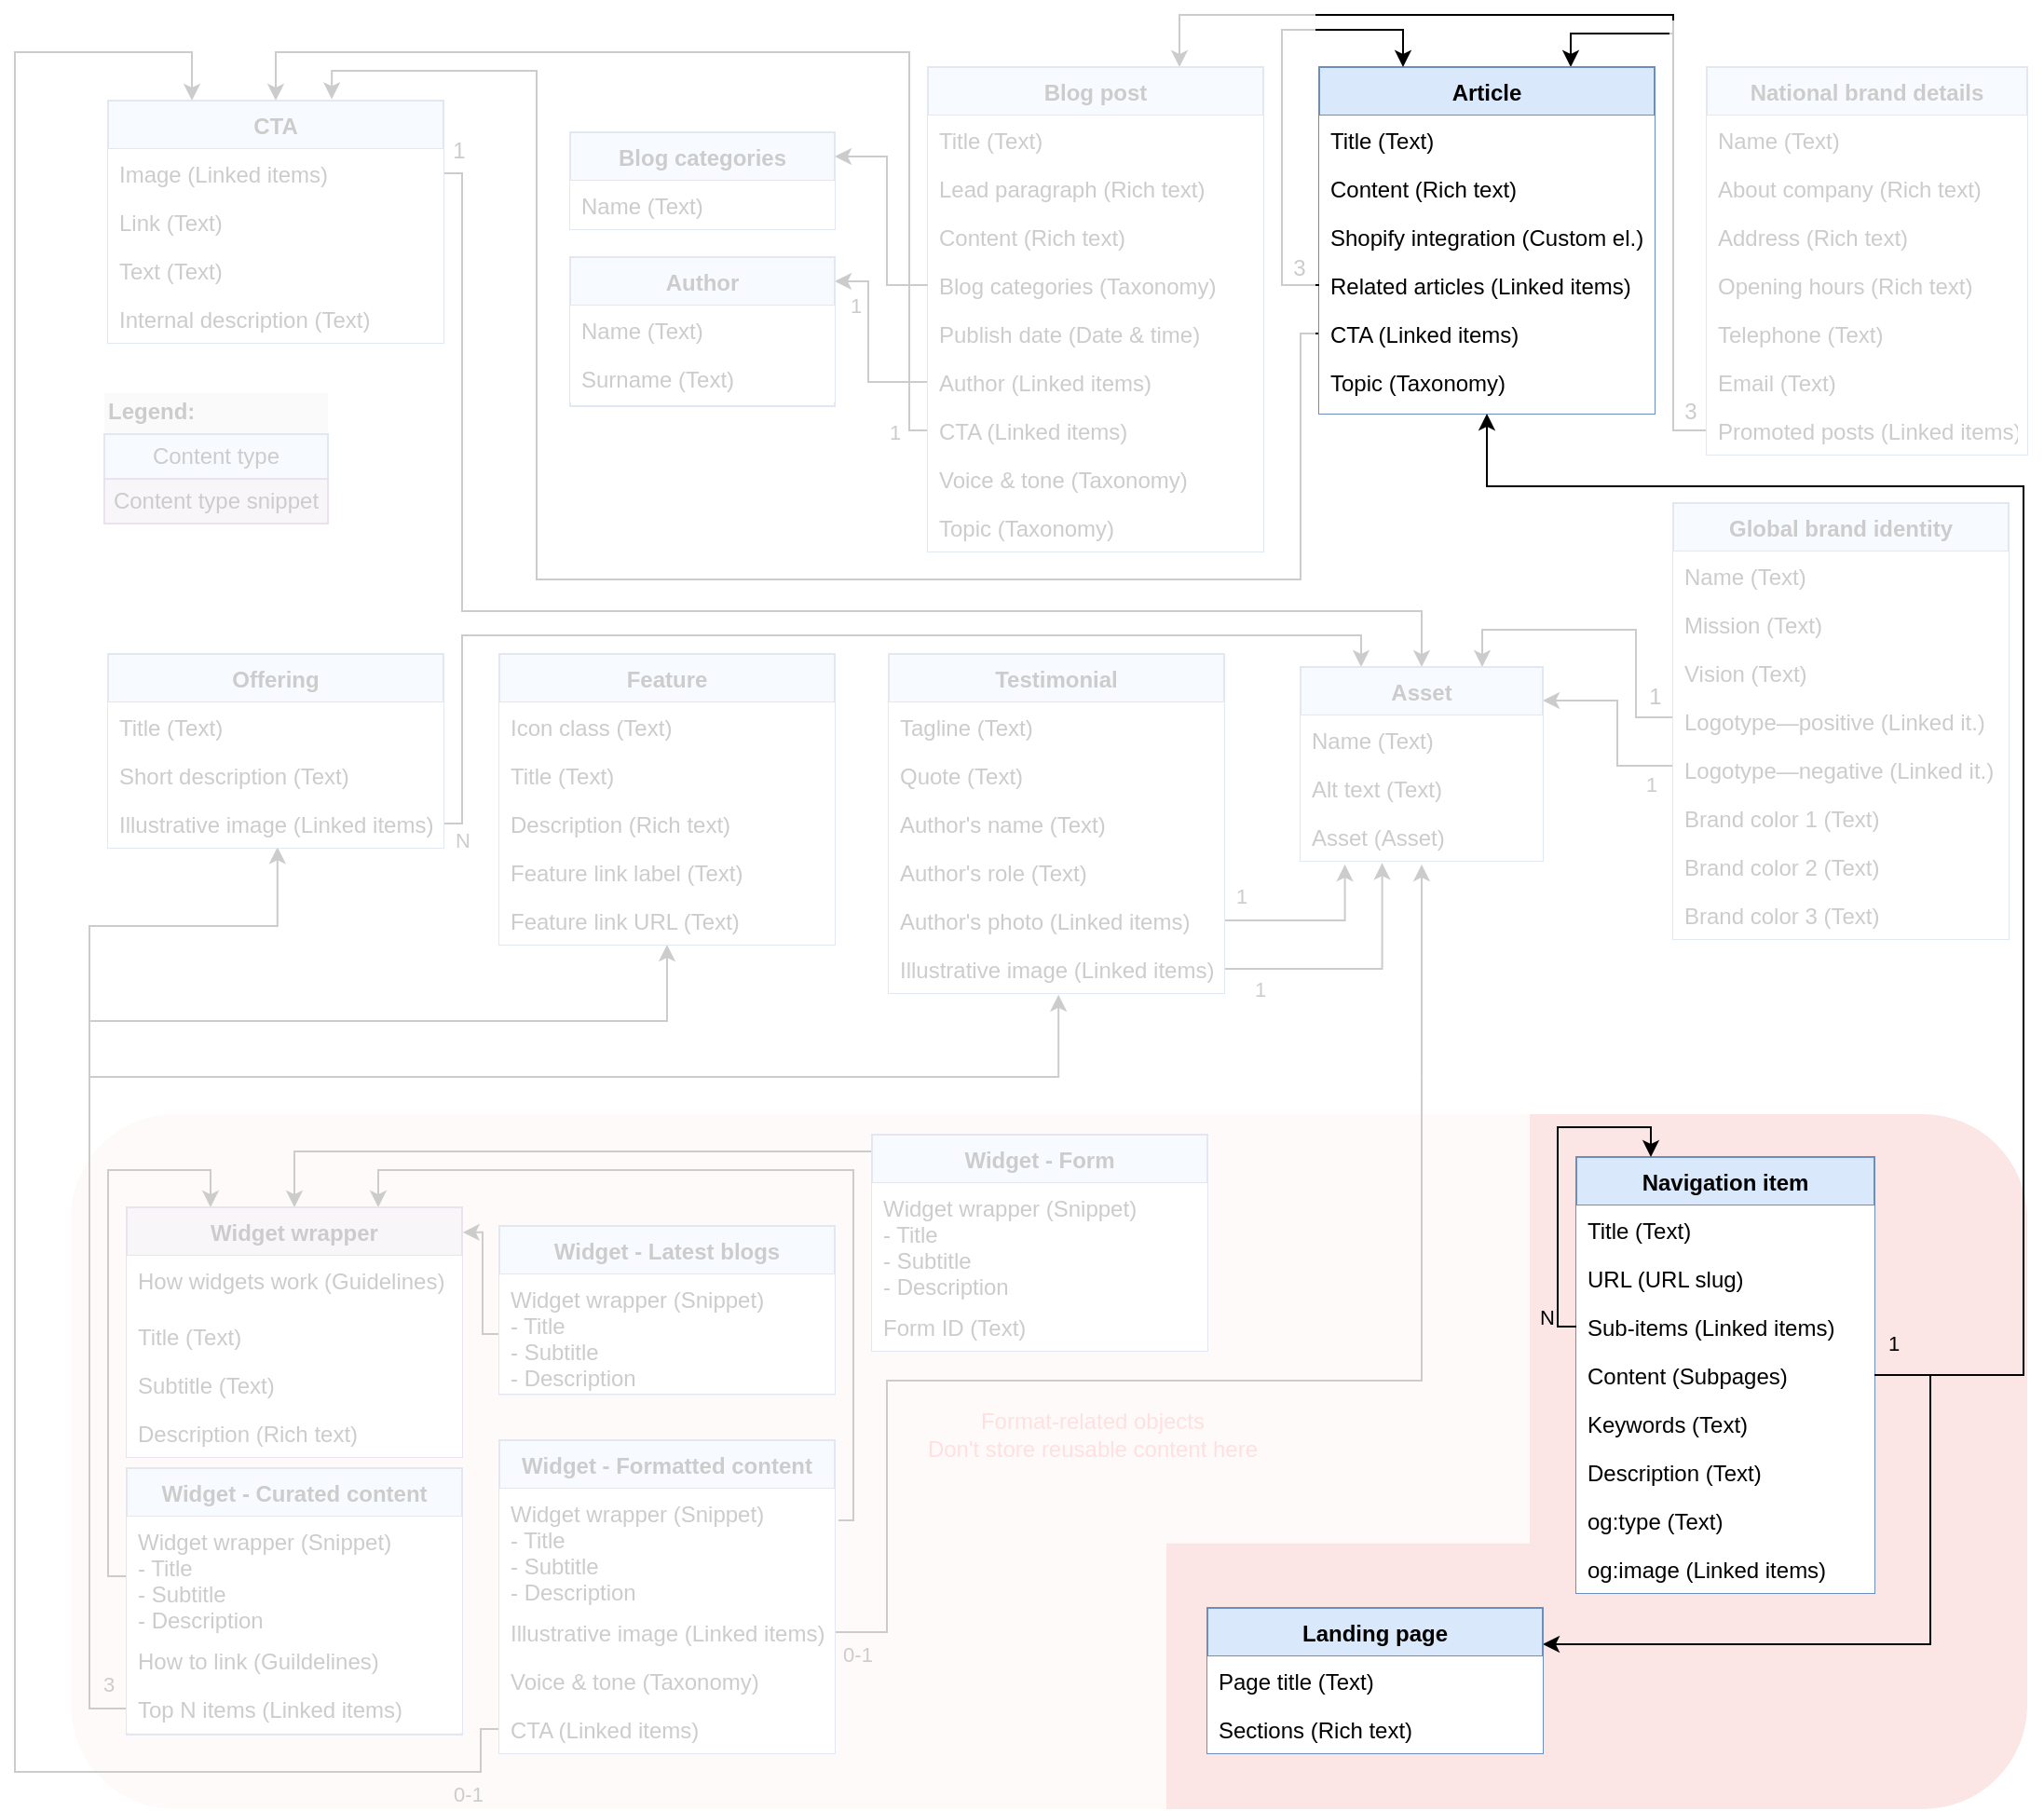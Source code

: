 <mxfile version="13.6.2" type="github">
  <diagram id="l7EoI_o5KhrgH6v80gf4" name="Page-1">
    <mxGraphModel dx="3122" dy="1862" grid="1" gridSize="10" guides="1" tooltips="1" connect="1" arrows="1" fold="0" page="1" pageScale="1" pageWidth="850" pageHeight="1100" math="0" shadow="0">
      <root>
        <mxCell id="0" />
        <mxCell id="1" parent="0" />
        <mxCell id="Mn-jsPeLyAHsvxmleGaf-1" value="" style="rounded=1;whiteSpace=wrap;html=1;fillColor=#f8cecc;strokeColor=none;opacity=50;" parent="1" vertex="1">
          <mxGeometry x="-1058" y="-133" width="1050" height="373" as="geometry" />
        </mxCell>
        <mxCell id="Mn-jsPeLyAHsvxmleGaf-2" value="1" style="edgeStyle=orthogonalEdgeStyle;rounded=0;orthogonalLoop=1;jettySize=auto;html=1;exitX=0;exitY=0.5;exitDx=0;exitDy=0;entryX=1;entryY=0.162;entryDx=0;entryDy=0;entryPerimeter=0;" parent="1" source="Mn-jsPeLyAHsvxmleGaf-86" target="Mn-jsPeLyAHsvxmleGaf-147" edge="1">
          <mxGeometry x="0.404" y="7" relative="1" as="geometry">
            <Array as="points">
              <mxPoint x="-630" y="-526" />
              <mxPoint x="-630" y="-580" />
            </Array>
            <mxPoint x="-645" y="-577" as="targetPoint" />
            <mxPoint as="offset" />
          </mxGeometry>
        </mxCell>
        <mxCell id="Mn-jsPeLyAHsvxmleGaf-3" value="1" style="text;html=1;align=center;verticalAlign=middle;resizable=0;points=[];" parent="Mn-jsPeLyAHsvxmleGaf-2" vertex="1" connectable="0">
          <mxGeometry x="-0.88" y="29" relative="1" as="geometry">
            <mxPoint x="9" y="-13" as="offset" />
          </mxGeometry>
        </mxCell>
        <mxCell id="Mn-jsPeLyAHsvxmleGaf-5" style="edgeStyle=orthogonalEdgeStyle;rounded=0;orthogonalLoop=1;jettySize=auto;html=1;exitX=0;exitY=0.5;exitDx=0;exitDy=0;entryX=0.25;entryY=0;entryDx=0;entryDy=0;strokeColor=#000000;fontColor=#00FF00;" parent="1" source="Mn-jsPeLyAHsvxmleGaf-55" target="Mn-jsPeLyAHsvxmleGaf-62" edge="1">
          <mxGeometry relative="1" as="geometry">
            <Array as="points">
              <mxPoint x="-1038" y="115" />
              <mxPoint x="-1038" y="-103" />
              <mxPoint x="-983" y="-103" />
            </Array>
          </mxGeometry>
        </mxCell>
        <mxCell id="Mn-jsPeLyAHsvxmleGaf-11" style="edgeStyle=orthogonalEdgeStyle;rounded=0;orthogonalLoop=1;jettySize=auto;html=1;exitX=0;exitY=0.5;exitDx=0;exitDy=0;entryX=0.667;entryY=-0.006;entryDx=0;entryDy=0;strokeColor=#000000;fontColor=#00FF00;entryPerimeter=0;" parent="1" source="Mn-jsPeLyAHsvxmleGaf-77" target="Mn-jsPeLyAHsvxmleGaf-48" edge="1">
          <mxGeometry relative="1" as="geometry">
            <Array as="points">
              <mxPoint x="-398" y="-552" />
              <mxPoint x="-398" y="-420" />
              <mxPoint x="-808" y="-420" />
              <mxPoint x="-808" y="-693" />
              <mxPoint x="-918" y="-693" />
            </Array>
          </mxGeometry>
        </mxCell>
        <mxCell id="Mn-jsPeLyAHsvxmleGaf-156" value="0-1" style="text;html=1;align=center;verticalAlign=middle;resizable=0;points=[];" parent="Mn-jsPeLyAHsvxmleGaf-11" vertex="1" connectable="0">
          <mxGeometry x="-0.577" relative="1" as="geometry">
            <mxPoint x="77.67" y="-107" as="offset" />
          </mxGeometry>
        </mxCell>
        <mxCell id="Mn-jsPeLyAHsvxmleGaf-12" value="1" style="edgeStyle=orthogonalEdgeStyle;rounded=0;orthogonalLoop=1;jettySize=auto;html=1;exitX=0;exitY=0.5;exitDx=0;exitDy=0;strokeColor=#000000;fontColor=#000000;entryX=0.5;entryY=0;entryDx=0;entryDy=0;" parent="1" source="Mn-jsPeLyAHsvxmleGaf-87" target="Mn-jsPeLyAHsvxmleGaf-48" edge="1">
          <mxGeometry x="-0.966" y="8" relative="1" as="geometry">
            <mxPoint x="-1173" y="881" as="targetPoint" />
            <Array as="points">
              <mxPoint x="-608" y="-500" />
              <mxPoint x="-608" y="-703" />
              <mxPoint x="-948" y="-703" />
            </Array>
            <mxPoint y="1" as="offset" />
          </mxGeometry>
        </mxCell>
        <mxCell id="Mn-jsPeLyAHsvxmleGaf-13" style="edgeStyle=orthogonalEdgeStyle;rounded=0;orthogonalLoop=1;jettySize=auto;html=1;exitX=0;exitY=0.5;exitDx=0;exitDy=0;strokeColor=#000000;entryX=0.75;entryY=0;entryDx=0;entryDy=0;" parent="1" source="Mn-jsPeLyAHsvxmleGaf-128" target="Mn-jsPeLyAHsvxmleGaf-70" edge="1">
          <mxGeometry relative="1" as="geometry">
            <mxPoint x="-485.16" y="-423" as="targetPoint" />
            <Array as="points">
              <mxPoint x="-198" y="-500" />
              <mxPoint x="-198" y="-713" />
              <mxPoint x="-253" y="-713" />
            </Array>
          </mxGeometry>
        </mxCell>
        <mxCell id="Mn-jsPeLyAHsvxmleGaf-14" value="3" style="text;html=1;align=center;verticalAlign=middle;resizable=0;points=[];" parent="Mn-jsPeLyAHsvxmleGaf-13" vertex="1" connectable="0">
          <mxGeometry x="-0.667" y="-1" relative="1" as="geometry">
            <mxPoint x="8" y="21.83" as="offset" />
          </mxGeometry>
        </mxCell>
        <mxCell id="Mn-jsPeLyAHsvxmleGaf-25" style="edgeStyle=orthogonalEdgeStyle;rounded=0;orthogonalLoop=1;jettySize=auto;html=1;exitX=0;exitY=0.5;exitDx=0;exitDy=0;entryX=0.75;entryY=0;entryDx=0;entryDy=0;" parent="1" source="Mn-jsPeLyAHsvxmleGaf-106" target="Mn-jsPeLyAHsvxmleGaf-89" edge="1">
          <mxGeometry relative="1" as="geometry">
            <Array as="points">
              <mxPoint x="-198" y="-346" />
              <mxPoint x="-218" y="-346" />
              <mxPoint x="-218" y="-393" />
              <mxPoint x="-301" y="-393" />
            </Array>
            <mxPoint x="-275" y="-326" as="targetPoint" />
          </mxGeometry>
        </mxCell>
        <mxCell id="Mn-jsPeLyAHsvxmleGaf-26" value="1" style="text;html=1;align=center;verticalAlign=middle;resizable=0;points=[];" parent="Mn-jsPeLyAHsvxmleGaf-25" vertex="1" connectable="0">
          <mxGeometry x="-0.542" y="-2" relative="1" as="geometry">
            <mxPoint x="8" y="6.17" as="offset" />
          </mxGeometry>
        </mxCell>
        <mxCell id="Mn-jsPeLyAHsvxmleGaf-27" value="1" style="edgeStyle=orthogonalEdgeStyle;rounded=0;orthogonalLoop=1;jettySize=auto;html=1;exitX=0;exitY=0.5;exitDx=0;exitDy=0;entryX=1;entryY=0.173;entryDx=0;entryDy=0;entryPerimeter=0;" parent="1" source="Mn-jsPeLyAHsvxmleGaf-107" target="Mn-jsPeLyAHsvxmleGaf-89" edge="1">
          <mxGeometry x="-0.738" y="10" relative="1" as="geometry">
            <mxPoint x="-288" y="-356" as="targetPoint" />
            <Array as="points">
              <mxPoint x="-228" y="-320" />
              <mxPoint x="-228" y="-355" />
            </Array>
            <mxPoint as="offset" />
          </mxGeometry>
        </mxCell>
        <mxCell id="Mn-jsPeLyAHsvxmleGaf-28" value="1" style="text;html=1;align=center;verticalAlign=middle;resizable=0;points=[];" parent="Mn-jsPeLyAHsvxmleGaf-27" vertex="1" connectable="0">
          <mxGeometry x="-0.903" y="-11" relative="1" as="geometry">
            <mxPoint x="8.33" y="19" as="offset" />
          </mxGeometry>
        </mxCell>
        <mxCell id="Mn-jsPeLyAHsvxmleGaf-29" style="edgeStyle=orthogonalEdgeStyle;rounded=0;orthogonalLoop=1;jettySize=auto;html=1;exitX=1;exitY=0.5;exitDx=0;exitDy=0;entryX=0.5;entryY=0;entryDx=0;entryDy=0;" parent="1" source="Mn-jsPeLyAHsvxmleGaf-49" target="Mn-jsPeLyAHsvxmleGaf-89" edge="1">
          <mxGeometry relative="1" as="geometry">
            <mxPoint x="-848" y="-643.941" as="sourcePoint" />
            <mxPoint x="-348" y="-263" as="targetPoint" />
            <Array as="points">
              <mxPoint x="-848" y="-638" />
              <mxPoint x="-848" y="-403" />
              <mxPoint x="-333" y="-403" />
            </Array>
          </mxGeometry>
        </mxCell>
        <mxCell id="Mn-jsPeLyAHsvxmleGaf-154" value="1" style="text;html=1;align=center;verticalAlign=middle;resizable=0;points=[];" parent="Mn-jsPeLyAHsvxmleGaf-29" vertex="1" connectable="0">
          <mxGeometry x="-0.653" y="3" relative="1" as="geometry">
            <mxPoint x="-5" y="-139.5" as="offset" />
          </mxGeometry>
        </mxCell>
        <mxCell id="Mn-jsPeLyAHsvxmleGaf-31" style="edgeStyle=orthogonalEdgeStyle;rounded=0;orthogonalLoop=1;jettySize=auto;html=1;entryX=0.75;entryY=0;entryDx=0;entryDy=0;exitX=0;exitY=0.5;exitDx=0;exitDy=0;" parent="1" source="Mn-jsPeLyAHsvxmleGaf-128" target="Mn-jsPeLyAHsvxmleGaf-80" edge="1">
          <mxGeometry relative="1" as="geometry">
            <Array as="points">
              <mxPoint x="-198" y="-500" />
              <mxPoint x="-198" y="-723" />
              <mxPoint x="-463" y="-723" />
            </Array>
          </mxGeometry>
        </mxCell>
        <mxCell id="Mn-jsPeLyAHsvxmleGaf-32" style="edgeStyle=orthogonalEdgeStyle;rounded=0;orthogonalLoop=1;jettySize=auto;html=1;exitX=0;exitY=0.5;exitDx=0;exitDy=0;entryX=1.002;entryY=0.1;entryDx=0;entryDy=0;entryPerimeter=0;" parent="1" source="Mn-jsPeLyAHsvxmleGaf-99" target="Mn-jsPeLyAHsvxmleGaf-62" edge="1">
          <mxGeometry relative="1" as="geometry">
            <Array as="points">
              <mxPoint x="-837" y="-15" />
              <mxPoint x="-837" y="-70" />
            </Array>
          </mxGeometry>
        </mxCell>
        <mxCell id="Mn-jsPeLyAHsvxmleGaf-33" style="edgeStyle=orthogonalEdgeStyle;rounded=0;orthogonalLoop=1;jettySize=auto;html=1;exitX=0;exitY=0.5;exitDx=0;exitDy=0;entryX=0.505;entryY=0.987;entryDx=0;entryDy=0;entryPerimeter=0;" parent="1" source="Mn-jsPeLyAHsvxmleGaf-57" target="Mn-jsPeLyAHsvxmleGaf-153" edge="1">
          <mxGeometry relative="1" as="geometry">
            <mxPoint x="-1038" y="150" as="targetPoint" />
            <Array as="points">
              <mxPoint x="-1048" y="186" />
              <mxPoint x="-1048" y="-234" />
              <mxPoint x="-947" y="-234" />
            </Array>
          </mxGeometry>
        </mxCell>
        <mxCell id="Mn-jsPeLyAHsvxmleGaf-34" style="edgeStyle=orthogonalEdgeStyle;rounded=0;orthogonalLoop=1;jettySize=auto;html=1;exitX=0;exitY=0.5;exitDx=0;exitDy=0;entryX=0.5;entryY=1;entryDx=0;entryDy=0;" parent="1" source="Mn-jsPeLyAHsvxmleGaf-57" target="Mn-jsPeLyAHsvxmleGaf-129" edge="1">
          <mxGeometry relative="1" as="geometry">
            <Array as="points">
              <mxPoint x="-1048" y="186" />
              <mxPoint x="-1048" y="-183" />
              <mxPoint x="-738" y="-183" />
            </Array>
          </mxGeometry>
        </mxCell>
        <mxCell id="Mn-jsPeLyAHsvxmleGaf-35" value="3" style="edgeStyle=orthogonalEdgeStyle;rounded=0;orthogonalLoop=1;jettySize=auto;html=1;exitX=0;exitY=0.5;exitDx=0;exitDy=0;entryX=0.506;entryY=1.034;entryDx=0;entryDy=0;entryPerimeter=0;labelBackgroundColor=none;" parent="1" source="Mn-jsPeLyAHsvxmleGaf-57" target="Mn-jsPeLyAHsvxmleGaf-141" edge="1">
          <mxGeometry x="-0.928" y="-10" relative="1" as="geometry">
            <Array as="points">
              <mxPoint x="-1048" y="186" />
              <mxPoint x="-1048" y="-153" />
              <mxPoint x="-527" y="-153" />
            </Array>
            <mxPoint as="offset" />
          </mxGeometry>
        </mxCell>
        <mxCell id="Mn-jsPeLyAHsvxmleGaf-36" style="edgeStyle=orthogonalEdgeStyle;rounded=0;orthogonalLoop=1;jettySize=auto;html=1;exitX=0.5;exitY=0;exitDx=0;exitDy=0;entryX=0.5;entryY=0;entryDx=0;entryDy=0;" parent="1" source="Mn-jsPeLyAHsvxmleGaf-59" target="Mn-jsPeLyAHsvxmleGaf-62" edge="1">
          <mxGeometry relative="1" as="geometry">
            <Array as="points">
              <mxPoint x="-538" y="-113" />
              <mxPoint x="-938" y="-113" />
            </Array>
          </mxGeometry>
        </mxCell>
        <mxCell id="Mn-jsPeLyAHsvxmleGaf-37" style="edgeStyle=orthogonalEdgeStyle;rounded=0;orthogonalLoop=1;jettySize=auto;html=1;exitX=1.011;exitY=0.266;exitDx=0;exitDy=0;entryX=0.75;entryY=0;entryDx=0;entryDy=0;exitPerimeter=0;" parent="1" source="Mn-jsPeLyAHsvxmleGaf-94" target="Mn-jsPeLyAHsvxmleGaf-62" edge="1">
          <mxGeometry relative="1" as="geometry">
            <mxPoint x="-628" y="132.5" as="sourcePoint" />
            <Array as="points">
              <mxPoint x="-638" y="85" />
              <mxPoint x="-638" y="-103" />
              <mxPoint x="-893" y="-103" />
            </Array>
          </mxGeometry>
        </mxCell>
        <mxCell id="Mn-jsPeLyAHsvxmleGaf-40" value="0-1" style="edgeStyle=orthogonalEdgeStyle;rounded=0;orthogonalLoop=1;jettySize=auto;html=1;exitX=0;exitY=0.5;exitDx=0;exitDy=0;entryX=0.25;entryY=0;entryDx=0;entryDy=0;labelBackgroundColor=none;" parent="1" source="Mn-jsPeLyAHsvxmleGaf-97" target="Mn-jsPeLyAHsvxmleGaf-48" edge="1">
          <mxGeometry x="-0.94" y="12" relative="1" as="geometry">
            <mxPoint x="-307" y="780" as="targetPoint" />
            <Array as="points">
              <mxPoint x="-838" y="197" />
              <mxPoint x="-838" y="220" />
              <mxPoint x="-1088" y="220" />
              <mxPoint x="-1088" y="-703" />
              <mxPoint x="-993" y="-703" />
            </Array>
            <mxPoint as="offset" />
          </mxGeometry>
        </mxCell>
        <mxCell id="Mn-jsPeLyAHsvxmleGaf-41" value="1" style="edgeStyle=orthogonalEdgeStyle;rounded=0;orthogonalLoop=1;jettySize=auto;html=1;exitX=1;exitY=0.5;exitDx=0;exitDy=0;entryX=0.337;entryY=1.045;entryDx=0;entryDy=0;entryPerimeter=0;" parent="1" source="Mn-jsPeLyAHsvxmleGaf-141" target="Mn-jsPeLyAHsvxmleGaf-92" edge="1">
          <mxGeometry x="-0.732" y="-11" relative="1" as="geometry">
            <mxPoint x="-361" y="-264" as="targetPoint" />
            <Array as="points">
              <mxPoint x="-354" y="-211" />
            </Array>
            <mxPoint as="offset" />
          </mxGeometry>
        </mxCell>
        <mxCell id="Mn-jsPeLyAHsvxmleGaf-42" value="1" style="edgeStyle=orthogonalEdgeStyle;rounded=0;orthogonalLoop=1;jettySize=auto;html=1;entryX=0.183;entryY=1.077;entryDx=0;entryDy=0;exitX=1;exitY=0.5;exitDx=0;exitDy=0;entryPerimeter=0;" parent="1" source="Mn-jsPeLyAHsvxmleGaf-140" target="Mn-jsPeLyAHsvxmleGaf-92" edge="1">
          <mxGeometry x="0.643" y="56" relative="1" as="geometry">
            <mxPoint x="-348" y="307" as="sourcePoint" />
            <Array as="points">
              <mxPoint x="-374" y="-237" />
            </Array>
            <mxPoint as="offset" />
          </mxGeometry>
        </mxCell>
        <mxCell id="Mn-jsPeLyAHsvxmleGaf-43" value="0-1" style="edgeStyle=orthogonalEdgeStyle;rounded=0;orthogonalLoop=1;jettySize=auto;html=1;exitX=1;exitY=0.5;exitDx=0;exitDy=0;entryX=0.5;entryY=1.077;entryDx=0;entryDy=0;entryPerimeter=0;labelBackgroundColor=none;" parent="1" source="Mn-jsPeLyAHsvxmleGaf-95" target="Mn-jsPeLyAHsvxmleGaf-92" edge="1">
          <mxGeometry x="-0.967" y="-12" relative="1" as="geometry">
            <Array as="points">
              <mxPoint x="-620" y="145" />
              <mxPoint x="-620" y="10" />
              <mxPoint x="-333" y="10" />
            </Array>
            <mxPoint as="offset" />
          </mxGeometry>
        </mxCell>
        <mxCell id="Mn-jsPeLyAHsvxmleGaf-44" value="N" style="edgeStyle=orthogonalEdgeStyle;rounded=0;orthogonalLoop=1;jettySize=auto;html=1;exitX=1;exitY=0.5;exitDx=0;exitDy=0;entryX=0.25;entryY=0;entryDx=0;entryDy=0;" parent="1" source="Mn-jsPeLyAHsvxmleGaf-153" target="Mn-jsPeLyAHsvxmleGaf-89" edge="1">
          <mxGeometry x="-0.967" y="-9" relative="1" as="geometry">
            <Array as="points">
              <mxPoint x="-848" y="-289" />
              <mxPoint x="-848" y="-390" />
              <mxPoint x="-365" y="-390" />
            </Array>
            <mxPoint x="-9" y="9" as="offset" />
          </mxGeometry>
        </mxCell>
        <mxCell id="Mn-jsPeLyAHsvxmleGaf-45" value="&lt;font color=&quot;#ff6666&quot;&gt;Format-related objects&lt;br&gt;Don&#39;t store reusable content here&lt;/font&gt;" style="text;html=1;strokeColor=none;fillColor=none;align=center;verticalAlign=middle;whiteSpace=wrap;rounded=0;opacity=50;" parent="1" vertex="1">
          <mxGeometry x="-601" y="20" width="183" height="37" as="geometry" />
        </mxCell>
        <mxCell id="Mn-jsPeLyAHsvxmleGaf-48" value="CTA" style="swimlane;fontStyle=1;align=center;verticalAlign=top;childLayout=stackLayout;horizontal=1;startSize=26;horizontalStack=0;resizeParent=1;resizeLast=0;collapsible=1;marginBottom=0;rounded=0;shadow=0;strokeWidth=1;fillColor=#dae8fc;strokeColor=#6c8ebf;" parent="1" vertex="1">
          <mxGeometry x="-1038" y="-677" width="180" height="130" as="geometry">
            <mxRectangle x="230" y="140" width="160" height="26" as="alternateBounds" />
          </mxGeometry>
        </mxCell>
        <mxCell id="Mn-jsPeLyAHsvxmleGaf-49" value="Image (Linked items)" style="text;align=left;verticalAlign=top;spacingLeft=4;spacingRight=4;overflow=hidden;rotatable=0;points=[[0,0.5],[1,0.5]];portConstraint=eastwest;fillColor=#ffffff;" parent="Mn-jsPeLyAHsvxmleGaf-48" vertex="1">
          <mxGeometry y="26" width="180" height="26" as="geometry" />
        </mxCell>
        <mxCell id="Mn-jsPeLyAHsvxmleGaf-50" value="Link (Text)" style="text;align=left;verticalAlign=top;spacingLeft=4;spacingRight=4;overflow=hidden;rotatable=0;points=[[0,0.5],[1,0.5]];portConstraint=eastwest;fillColor=#ffffff;" parent="Mn-jsPeLyAHsvxmleGaf-48" vertex="1">
          <mxGeometry y="52" width="180" height="26" as="geometry" />
        </mxCell>
        <mxCell id="Mn-jsPeLyAHsvxmleGaf-51" value="Text (Text)" style="text;align=left;verticalAlign=top;spacingLeft=4;spacingRight=4;overflow=hidden;rotatable=0;points=[[0,0.5],[1,0.5]];portConstraint=eastwest;fillColor=#ffffff;" parent="Mn-jsPeLyAHsvxmleGaf-48" vertex="1">
          <mxGeometry y="78" width="180" height="26" as="geometry" />
        </mxCell>
        <mxCell id="Mn-jsPeLyAHsvxmleGaf-52" value="Internal description (Text)" style="text;align=left;verticalAlign=top;spacingLeft=4;spacingRight=4;overflow=hidden;rotatable=0;points=[[0,0.5],[1,0.5]];portConstraint=eastwest;fillColor=#ffffff;" parent="Mn-jsPeLyAHsvxmleGaf-48" vertex="1">
          <mxGeometry y="104" width="180" height="26" as="geometry" />
        </mxCell>
        <mxCell id="Mn-jsPeLyAHsvxmleGaf-54" value="Widget - Curated content" style="swimlane;fontStyle=1;align=center;verticalAlign=top;childLayout=stackLayout;horizontal=1;startSize=26;horizontalStack=0;resizeParent=1;resizeLast=0;collapsible=1;marginBottom=0;rounded=0;shadow=0;strokeWidth=1;fillColor=#dae8fc;strokeColor=#6c8ebf;" parent="1" vertex="1">
          <mxGeometry x="-1028" y="57" width="180" height="143" as="geometry">
            <mxRectangle x="230" y="140" width="160" height="26" as="alternateBounds" />
          </mxGeometry>
        </mxCell>
        <mxCell id="Mn-jsPeLyAHsvxmleGaf-55" value="Widget wrapper (Snippet)&#xa;- Title&#xa;- Subtitle&#xa;- Description" style="text;align=left;verticalAlign=top;spacingLeft=4;spacingRight=4;overflow=hidden;rotatable=0;points=[[0,0.5],[1,0.5]];portConstraint=eastwest;fillColor=#ffffff;" parent="Mn-jsPeLyAHsvxmleGaf-54" vertex="1">
          <mxGeometry y="26" width="180" height="64" as="geometry" />
        </mxCell>
        <mxCell id="Mn-jsPeLyAHsvxmleGaf-56" value="How to link (Guildelines)" style="text;align=left;verticalAlign=top;spacingLeft=4;spacingRight=4;overflow=hidden;rotatable=0;points=[[0,0.5],[1,0.5]];portConstraint=eastwest;fillColor=#ffffff;strokeColor=none;" parent="Mn-jsPeLyAHsvxmleGaf-54" vertex="1">
          <mxGeometry y="90" width="180" height="26" as="geometry" />
        </mxCell>
        <mxCell id="Mn-jsPeLyAHsvxmleGaf-57" value="Top N items (Linked items)" style="text;align=left;verticalAlign=top;spacingLeft=4;spacingRight=4;overflow=hidden;rotatable=0;points=[[0,0.5],[1,0.5]];portConstraint=eastwest;fillColor=#ffffff;strokeColor=none;" parent="Mn-jsPeLyAHsvxmleGaf-54" vertex="1">
          <mxGeometry y="116" width="180" height="26" as="geometry" />
        </mxCell>
        <mxCell id="Mn-jsPeLyAHsvxmleGaf-59" value="Widget - Form" style="swimlane;fontStyle=1;align=center;verticalAlign=top;childLayout=stackLayout;horizontal=1;startSize=26;horizontalStack=0;resizeParent=1;resizeLast=0;collapsible=1;marginBottom=0;rounded=0;shadow=0;strokeWidth=1;fillColor=#dae8fc;strokeColor=#6c8ebf;" parent="1" vertex="1">
          <mxGeometry x="-628" y="-122" width="180" height="116" as="geometry">
            <mxRectangle x="230" y="140" width="160" height="26" as="alternateBounds" />
          </mxGeometry>
        </mxCell>
        <mxCell id="Mn-jsPeLyAHsvxmleGaf-60" value="Widget wrapper (Snippet)&#xa;- Title&#xa;- Subtitle&#xa;- Description" style="text;align=left;verticalAlign=top;spacingLeft=4;spacingRight=4;overflow=hidden;rotatable=0;points=[[0,0.5],[1,0.5]];portConstraint=eastwest;fillColor=#ffffff;" parent="Mn-jsPeLyAHsvxmleGaf-59" vertex="1">
          <mxGeometry y="26" width="180" height="64" as="geometry" />
        </mxCell>
        <mxCell id="Mn-jsPeLyAHsvxmleGaf-61" value="Form ID (Text)" style="text;align=left;verticalAlign=top;spacingLeft=4;spacingRight=4;overflow=hidden;rotatable=0;points=[[0,0.5],[1,0.5]];portConstraint=eastwest;fillColor=#ffffff;strokeColor=none;" parent="Mn-jsPeLyAHsvxmleGaf-59" vertex="1">
          <mxGeometry y="90" width="180" height="26" as="geometry" />
        </mxCell>
        <mxCell id="Mn-jsPeLyAHsvxmleGaf-62" value="Widget wrapper" style="swimlane;fontStyle=1;align=center;verticalAlign=top;childLayout=stackLayout;horizontal=1;startSize=26;horizontalStack=0;resizeParent=1;resizeLast=0;collapsible=1;marginBottom=0;rounded=0;shadow=0;strokeWidth=1;fillColor=#e1d5e7;strokeColor=#9673a6;" parent="1" vertex="1">
          <mxGeometry x="-1028" y="-83" width="180" height="134" as="geometry">
            <mxRectangle x="230" y="140" width="160" height="26" as="alternateBounds" />
          </mxGeometry>
        </mxCell>
        <mxCell id="Mn-jsPeLyAHsvxmleGaf-63" value="How widgets work (Guidelines)" style="text;align=left;verticalAlign=top;spacingLeft=4;spacingRight=4;overflow=hidden;rotatable=0;points=[[0,0.5],[1,0.5]];portConstraint=eastwest;fillColor=#ffffff;" parent="Mn-jsPeLyAHsvxmleGaf-62" vertex="1">
          <mxGeometry y="26" width="180" height="30" as="geometry" />
        </mxCell>
        <mxCell id="Mn-jsPeLyAHsvxmleGaf-64" value="Title (Text)" style="text;align=left;verticalAlign=top;spacingLeft=4;spacingRight=4;overflow=hidden;rotatable=0;points=[[0,0.5],[1,0.5]];portConstraint=eastwest;fillColor=#ffffff;" parent="Mn-jsPeLyAHsvxmleGaf-62" vertex="1">
          <mxGeometry y="56" width="180" height="26" as="geometry" />
        </mxCell>
        <mxCell id="Mn-jsPeLyAHsvxmleGaf-65" value="Subtitle (Text)" style="text;align=left;verticalAlign=top;spacingLeft=4;spacingRight=4;overflow=hidden;rotatable=0;points=[[0,0.5],[1,0.5]];portConstraint=eastwest;fillColor=#ffffff;" parent="Mn-jsPeLyAHsvxmleGaf-62" vertex="1">
          <mxGeometry y="82" width="180" height="26" as="geometry" />
        </mxCell>
        <mxCell id="Mn-jsPeLyAHsvxmleGaf-66" value="Description (Rich text)" style="text;align=left;verticalAlign=top;spacingLeft=4;spacingRight=4;overflow=hidden;rotatable=0;points=[[0,0.5],[1,0.5]];portConstraint=eastwest;fillColor=#ffffff;" parent="Mn-jsPeLyAHsvxmleGaf-62" vertex="1">
          <mxGeometry y="108" width="180" height="26" as="geometry" />
        </mxCell>
        <mxCell id="Mn-jsPeLyAHsvxmleGaf-70" value="Article" style="swimlane;fontStyle=1;align=center;verticalAlign=top;childLayout=stackLayout;horizontal=1;startSize=26;horizontalStack=0;resizeParent=1;resizeLast=0;collapsible=1;marginBottom=0;rounded=0;shadow=0;strokeWidth=1;fillColor=#dae8fc;strokeColor=#6c8ebf;" parent="1" vertex="1">
          <mxGeometry x="-388" y="-695" width="180" height="186" as="geometry">
            <mxRectangle x="230" y="140" width="160" height="26" as="alternateBounds" />
          </mxGeometry>
        </mxCell>
        <mxCell id="Mn-jsPeLyAHsvxmleGaf-71" value="Title (Text)" style="text;align=left;verticalAlign=top;spacingLeft=4;spacingRight=4;overflow=hidden;rotatable=0;points=[[0,0.5],[1,0.5]];portConstraint=eastwest;fontColor=#000000;fillColor=#ffffff;" parent="Mn-jsPeLyAHsvxmleGaf-70" vertex="1">
          <mxGeometry y="26" width="180" height="26" as="geometry" />
        </mxCell>
        <mxCell id="Mn-jsPeLyAHsvxmleGaf-72" value="Content (Rich text)" style="text;align=left;verticalAlign=top;spacingLeft=4;spacingRight=4;overflow=hidden;rotatable=0;points=[[0,0.5],[1,0.5]];portConstraint=eastwest;rounded=0;shadow=0;html=0;fontColor=#000000;fillColor=#ffffff;" parent="Mn-jsPeLyAHsvxmleGaf-70" vertex="1">
          <mxGeometry y="52" width="180" height="26" as="geometry" />
        </mxCell>
        <mxCell id="Mn-jsPeLyAHsvxmleGaf-73" style="edgeStyle=orthogonalEdgeStyle;rounded=0;orthogonalLoop=1;jettySize=auto;html=1;exitX=0;exitY=0.5;exitDx=0;exitDy=0;entryX=0.25;entryY=0;entryDx=0;entryDy=0;" parent="Mn-jsPeLyAHsvxmleGaf-70" source="Mn-jsPeLyAHsvxmleGaf-76" target="Mn-jsPeLyAHsvxmleGaf-70" edge="1">
          <mxGeometry relative="1" as="geometry">
            <Array as="points">
              <mxPoint x="-20" y="117" />
              <mxPoint x="-20" y="-20" />
              <mxPoint x="45" y="-20" />
            </Array>
          </mxGeometry>
        </mxCell>
        <mxCell id="Mn-jsPeLyAHsvxmleGaf-74" value="3" style="text;html=1;align=center;verticalAlign=middle;resizable=0;points=[];labelBackgroundColor=#ffffff;" parent="Mn-jsPeLyAHsvxmleGaf-73" vertex="1" connectable="0">
          <mxGeometry x="-0.728" y="-6" relative="1" as="geometry">
            <mxPoint x="3" y="3.33" as="offset" />
          </mxGeometry>
        </mxCell>
        <mxCell id="Mn-jsPeLyAHsvxmleGaf-75" value="Shopify integration (Custom el.)" style="text;align=left;verticalAlign=top;spacingLeft=4;spacingRight=4;overflow=hidden;rotatable=0;points=[[0,0.5],[1,0.5]];portConstraint=eastwest;rounded=0;shadow=0;html=0;fontColor=#000000;fillColor=#ffffff;" parent="Mn-jsPeLyAHsvxmleGaf-70" vertex="1">
          <mxGeometry y="78" width="180" height="26" as="geometry" />
        </mxCell>
        <mxCell id="Mn-jsPeLyAHsvxmleGaf-76" value="Related articles (Linked items)" style="text;align=left;verticalAlign=top;spacingLeft=4;spacingRight=4;overflow=hidden;rotatable=0;points=[[0,0.5],[1,0.5]];portConstraint=eastwest;rounded=0;shadow=0;html=0;fillColor=#ffffff;" parent="Mn-jsPeLyAHsvxmleGaf-70" vertex="1">
          <mxGeometry y="104" width="180" height="26" as="geometry" />
        </mxCell>
        <mxCell id="Mn-jsPeLyAHsvxmleGaf-77" value="CTA (Linked items)" style="text;align=left;verticalAlign=top;spacingLeft=4;spacingRight=4;overflow=hidden;rotatable=0;points=[[0,0.5],[1,0.5]];portConstraint=eastwest;rounded=0;shadow=0;html=0;fontColor=#000000;fillColor=#ffffff;" parent="Mn-jsPeLyAHsvxmleGaf-70" vertex="1">
          <mxGeometry y="130" width="180" height="26" as="geometry" />
        </mxCell>
        <mxCell id="j0ZGH8-c-Zr-b-7FZGxw-2" value="Topic (Taxonomy)" style="text;align=left;verticalAlign=top;spacingLeft=4;spacingRight=4;overflow=hidden;rotatable=0;points=[[0,0.5],[1,0.5]];portConstraint=eastwest;rounded=0;shadow=0;html=0;fontColor=#000000;fillColor=#ffffff;" parent="Mn-jsPeLyAHsvxmleGaf-70" vertex="1">
          <mxGeometry y="156" width="180" height="30" as="geometry" />
        </mxCell>
        <mxCell id="Mn-jsPeLyAHsvxmleGaf-80" value="Blog post" style="swimlane;fontStyle=1;align=center;verticalAlign=top;childLayout=stackLayout;horizontal=1;startSize=26;horizontalStack=0;resizeParent=1;resizeLast=0;collapsible=1;marginBottom=0;rounded=0;shadow=0;strokeWidth=1;fillColor=#dae8fc;strokeColor=#6c8ebf;" parent="1" vertex="1">
          <mxGeometry x="-598" y="-695" width="180" height="260" as="geometry">
            <mxRectangle x="550" y="140" width="160" height="26" as="alternateBounds" />
          </mxGeometry>
        </mxCell>
        <mxCell id="Mn-jsPeLyAHsvxmleGaf-81" value="Title (Text)" style="text;align=left;verticalAlign=top;spacingLeft=4;spacingRight=4;overflow=hidden;rotatable=0;points=[[0,0.5],[1,0.5]];portConstraint=eastwest;fillColor=#ffffff;" parent="Mn-jsPeLyAHsvxmleGaf-80" vertex="1">
          <mxGeometry y="26" width="180" height="26" as="geometry" />
        </mxCell>
        <mxCell id="Mn-jsPeLyAHsvxmleGaf-82" value="Lead paragraph (Rich text)" style="text;align=left;verticalAlign=top;spacingLeft=4;spacingRight=4;overflow=hidden;rotatable=0;points=[[0,0.5],[1,0.5]];portConstraint=eastwest;rounded=0;shadow=0;html=0;fillColor=#ffffff;" parent="Mn-jsPeLyAHsvxmleGaf-80" vertex="1">
          <mxGeometry y="52" width="180" height="26" as="geometry" />
        </mxCell>
        <mxCell id="Mn-jsPeLyAHsvxmleGaf-83" value="Content (Rich text)" style="text;align=left;verticalAlign=top;spacingLeft=4;spacingRight=4;overflow=hidden;rotatable=0;points=[[0,0.5],[1,0.5]];portConstraint=eastwest;rounded=0;shadow=0;html=0;fillColor=#ffffff;" parent="Mn-jsPeLyAHsvxmleGaf-80" vertex="1">
          <mxGeometry y="78" width="180" height="26" as="geometry" />
        </mxCell>
        <mxCell id="Mn-jsPeLyAHsvxmleGaf-84" value="Blog categories (Taxonomy)" style="text;align=left;verticalAlign=top;spacingLeft=4;spacingRight=4;overflow=hidden;rotatable=0;points=[[0,0.5],[1,0.5]];portConstraint=eastwest;rounded=0;shadow=0;html=0;fontColor=#000000;fillColor=#ffffff;" parent="Mn-jsPeLyAHsvxmleGaf-80" vertex="1">
          <mxGeometry y="104" width="180" height="26" as="geometry" />
        </mxCell>
        <mxCell id="Mn-jsPeLyAHsvxmleGaf-85" value="Publish date (Date &amp; time)" style="text;align=left;verticalAlign=top;spacingLeft=4;spacingRight=4;overflow=hidden;rotatable=0;points=[[0,0.5],[1,0.5]];portConstraint=eastwest;rounded=0;shadow=0;html=0;fillColor=#ffffff;" parent="Mn-jsPeLyAHsvxmleGaf-80" vertex="1">
          <mxGeometry y="130" width="180" height="26" as="geometry" />
        </mxCell>
        <mxCell id="Mn-jsPeLyAHsvxmleGaf-86" value="Author (Linked items)" style="text;align=left;verticalAlign=top;spacingLeft=4;spacingRight=4;overflow=hidden;rotatable=0;points=[[0,0.5],[1,0.5]];portConstraint=eastwest;rounded=0;shadow=0;html=0;fillColor=#ffffff;" parent="Mn-jsPeLyAHsvxmleGaf-80" vertex="1">
          <mxGeometry y="156" width="180" height="26" as="geometry" />
        </mxCell>
        <mxCell id="Mn-jsPeLyAHsvxmleGaf-87" value="CTA (Linked items)" style="text;align=left;verticalAlign=top;spacingLeft=4;spacingRight=4;overflow=hidden;rotatable=0;points=[[0,0.5],[1,0.5]];portConstraint=eastwest;rounded=0;shadow=0;html=0;fontColor=#000000;fillColor=#ffffff;" parent="Mn-jsPeLyAHsvxmleGaf-80" vertex="1">
          <mxGeometry y="182" width="180" height="26" as="geometry" />
        </mxCell>
        <mxCell id="Mn-jsPeLyAHsvxmleGaf-88" value="Voice &amp; tone (Taxonomy)" style="text;align=left;verticalAlign=top;spacingLeft=4;spacingRight=4;overflow=hidden;rotatable=0;points=[[0,0.5],[1,0.5]];portConstraint=eastwest;fillColor=#ffffff;" parent="Mn-jsPeLyAHsvxmleGaf-80" vertex="1">
          <mxGeometry y="208" width="180" height="26" as="geometry" />
        </mxCell>
        <mxCell id="j0ZGH8-c-Zr-b-7FZGxw-1" value="Topic (Taxonomy)" style="text;align=left;verticalAlign=top;spacingLeft=4;spacingRight=4;overflow=hidden;rotatable=0;points=[[0,0.5],[1,0.5]];portConstraint=eastwest;fillColor=#ffffff;" parent="Mn-jsPeLyAHsvxmleGaf-80" vertex="1">
          <mxGeometry y="234" width="180" height="26" as="geometry" />
        </mxCell>
        <mxCell id="Mn-jsPeLyAHsvxmleGaf-89" value="Asset" style="swimlane;fontStyle=1;align=center;verticalAlign=top;childLayout=stackLayout;horizontal=1;startSize=26;horizontalStack=0;resizeParent=1;resizeLast=0;collapsible=1;marginBottom=0;rounded=0;shadow=0;strokeWidth=1;fillColor=#dae8fc;strokeColor=#6c8ebf;" parent="1" vertex="1">
          <mxGeometry x="-398" y="-373" width="130" height="104" as="geometry">
            <mxRectangle x="230" y="140" width="160" height="26" as="alternateBounds" />
          </mxGeometry>
        </mxCell>
        <mxCell id="Mn-jsPeLyAHsvxmleGaf-90" value="Name (Text)" style="text;align=left;verticalAlign=top;spacingLeft=4;spacingRight=4;overflow=hidden;rotatable=0;points=[[0,0.5],[1,0.5]];portConstraint=eastwest;fillColor=#ffffff;" parent="Mn-jsPeLyAHsvxmleGaf-89" vertex="1">
          <mxGeometry y="26" width="130" height="26" as="geometry" />
        </mxCell>
        <mxCell id="Mn-jsPeLyAHsvxmleGaf-91" value="Alt text (Text)" style="text;align=left;verticalAlign=top;spacingLeft=4;spacingRight=4;overflow=hidden;rotatable=0;points=[[0,0.5],[1,0.5]];portConstraint=eastwest;rounded=0;shadow=0;html=0;fillColor=#ffffff;" parent="Mn-jsPeLyAHsvxmleGaf-89" vertex="1">
          <mxGeometry y="52" width="130" height="26" as="geometry" />
        </mxCell>
        <mxCell id="Mn-jsPeLyAHsvxmleGaf-92" value="Asset (Asset)" style="text;align=left;verticalAlign=top;spacingLeft=4;spacingRight=4;overflow=hidden;rotatable=0;points=[[0,0.5],[1,0.5]];portConstraint=eastwest;rounded=0;shadow=0;html=0;fillColor=#ffffff;" parent="Mn-jsPeLyAHsvxmleGaf-89" vertex="1">
          <mxGeometry y="78" width="130" height="26" as="geometry" />
        </mxCell>
        <mxCell id="Mn-jsPeLyAHsvxmleGaf-93" value="Widget - Formatted content" style="swimlane;fontStyle=1;align=center;verticalAlign=top;childLayout=stackLayout;horizontal=1;startSize=26;horizontalStack=0;resizeParent=1;resizeLast=0;collapsible=1;marginBottom=0;rounded=0;shadow=0;strokeWidth=1;fillColor=#dae8fc;strokeColor=#6c8ebf;" parent="1" vertex="1">
          <mxGeometry x="-828" y="42" width="180" height="168" as="geometry">
            <mxRectangle x="230" y="140" width="160" height="26" as="alternateBounds" />
          </mxGeometry>
        </mxCell>
        <mxCell id="Mn-jsPeLyAHsvxmleGaf-94" value="Widget wrapper (Snippet)&#xa;- Title&#xa;- Subtitle&#xa;- Description" style="text;align=left;verticalAlign=top;spacingLeft=4;spacingRight=4;overflow=hidden;rotatable=0;points=[[0,0.5],[1,0.5]];portConstraint=eastwest;fillColor=#ffffff;" parent="Mn-jsPeLyAHsvxmleGaf-93" vertex="1">
          <mxGeometry y="26" width="180" height="64" as="geometry" />
        </mxCell>
        <mxCell id="Mn-jsPeLyAHsvxmleGaf-95" value="Illustrative image (Linked items)" style="text;align=left;verticalAlign=top;spacingLeft=4;spacingRight=4;overflow=hidden;rotatable=0;points=[[0,0.5],[1,0.5]];portConstraint=eastwest;fillColor=#ffffff;" parent="Mn-jsPeLyAHsvxmleGaf-93" vertex="1">
          <mxGeometry y="90" width="180" height="26" as="geometry" />
        </mxCell>
        <mxCell id="Mn-jsPeLyAHsvxmleGaf-96" value="Voice &amp; tone (Taxonomy)" style="text;align=left;verticalAlign=top;spacingLeft=4;spacingRight=4;overflow=hidden;rotatable=0;points=[[0,0.5],[1,0.5]];portConstraint=eastwest;fillColor=#ffffff;" parent="Mn-jsPeLyAHsvxmleGaf-93" vertex="1">
          <mxGeometry y="116" width="180" height="26" as="geometry" />
        </mxCell>
        <mxCell id="Mn-jsPeLyAHsvxmleGaf-97" value="CTA (Linked items)" style="text;align=left;verticalAlign=top;spacingLeft=4;spacingRight=4;overflow=hidden;rotatable=0;points=[[0,0.5],[1,0.5]];portConstraint=eastwest;rounded=0;shadow=0;html=0;fillColor=#ffffff;" parent="Mn-jsPeLyAHsvxmleGaf-93" vertex="1">
          <mxGeometry y="142" width="180" height="26" as="geometry" />
        </mxCell>
        <mxCell id="Mn-jsPeLyAHsvxmleGaf-98" value="Widget - Latest blogs" style="swimlane;fontStyle=1;align=center;verticalAlign=top;childLayout=stackLayout;horizontal=1;startSize=26;horizontalStack=0;resizeParent=1;resizeLast=0;collapsible=1;marginBottom=0;rounded=0;shadow=0;strokeWidth=1;fillColor=#dae8fc;strokeColor=#6c8ebf;" parent="1" vertex="1">
          <mxGeometry x="-828" y="-73" width="180" height="90.25" as="geometry">
            <mxRectangle x="230" y="140" width="160" height="26" as="alternateBounds" />
          </mxGeometry>
        </mxCell>
        <mxCell id="Mn-jsPeLyAHsvxmleGaf-99" value="Widget wrapper (Snippet)&#xa;- Title&#xa;- Subtitle&#xa;- Description" style="text;align=left;verticalAlign=top;spacingLeft=4;spacingRight=4;overflow=hidden;rotatable=0;points=[[0,0.5],[1,0.5]];portConstraint=eastwest;fillColor=#ffffff;" parent="Mn-jsPeLyAHsvxmleGaf-98" vertex="1">
          <mxGeometry y="26" width="180" height="64" as="geometry" />
        </mxCell>
        <mxCell id="Mn-jsPeLyAHsvxmleGaf-102" value="Global brand identity" style="swimlane;fontStyle=1;align=center;verticalAlign=top;childLayout=stackLayout;horizontal=1;startSize=26;horizontalStack=0;resizeParent=1;resizeLast=0;collapsible=1;marginBottom=0;rounded=0;shadow=0;strokeWidth=1;fillColor=#dae8fc;strokeColor=#6c8ebf;" parent="1" vertex="1">
          <mxGeometry x="-198" y="-461" width="180" height="234" as="geometry">
            <mxRectangle x="230" y="140" width="160" height="26" as="alternateBounds" />
          </mxGeometry>
        </mxCell>
        <mxCell id="Mn-jsPeLyAHsvxmleGaf-103" value="Name (Text)" style="text;align=left;verticalAlign=top;spacingLeft=4;spacingRight=4;overflow=hidden;rotatable=0;points=[[0,0.5],[1,0.5]];portConstraint=eastwest;rounded=0;shadow=0;html=0;fontColor=#000000;fillColor=#ffffff;" parent="Mn-jsPeLyAHsvxmleGaf-102" vertex="1">
          <mxGeometry y="26" width="180" height="26" as="geometry" />
        </mxCell>
        <mxCell id="Mn-jsPeLyAHsvxmleGaf-104" value="Mission (Text)" style="text;align=left;verticalAlign=top;spacingLeft=4;spacingRight=4;overflow=hidden;rotatable=0;points=[[0,0.5],[1,0.5]];portConstraint=eastwest;rounded=0;shadow=0;html=0;fontColor=#000000;fillColor=#ffffff;" parent="Mn-jsPeLyAHsvxmleGaf-102" vertex="1">
          <mxGeometry y="52" width="180" height="26" as="geometry" />
        </mxCell>
        <mxCell id="Mn-jsPeLyAHsvxmleGaf-105" value="Vision (Text)" style="text;align=left;verticalAlign=top;spacingLeft=4;spacingRight=4;overflow=hidden;rotatable=0;points=[[0,0.5],[1,0.5]];portConstraint=eastwest;rounded=0;shadow=0;html=0;fontColor=#000000;fillColor=#ffffff;" parent="Mn-jsPeLyAHsvxmleGaf-102" vertex="1">
          <mxGeometry y="78" width="180" height="26" as="geometry" />
        </mxCell>
        <mxCell id="Mn-jsPeLyAHsvxmleGaf-106" value="Logotype—positive (Linked it.)" style="text;align=left;verticalAlign=top;spacingLeft=4;spacingRight=4;overflow=hidden;rotatable=0;points=[[0,0.5],[1,0.5]];portConstraint=eastwest;rounded=0;shadow=0;html=0;fontColor=#000000;fillColor=#ffffff;" parent="Mn-jsPeLyAHsvxmleGaf-102" vertex="1">
          <mxGeometry y="104" width="180" height="26" as="geometry" />
        </mxCell>
        <mxCell id="Mn-jsPeLyAHsvxmleGaf-107" value="Logotype—negative (Linked it.)" style="text;align=left;verticalAlign=top;spacingLeft=4;spacingRight=4;overflow=hidden;rotatable=0;points=[[0,0.5],[1,0.5]];portConstraint=eastwest;rounded=0;shadow=0;html=0;fontColor=#000000;fillColor=#ffffff;" parent="Mn-jsPeLyAHsvxmleGaf-102" vertex="1">
          <mxGeometry y="130" width="180" height="26" as="geometry" />
        </mxCell>
        <mxCell id="Mn-jsPeLyAHsvxmleGaf-108" value="Brand color 1 (Text)" style="text;align=left;verticalAlign=top;spacingLeft=4;spacingRight=4;overflow=hidden;rotatable=0;points=[[0,0.5],[1,0.5]];portConstraint=eastwest;rounded=0;shadow=0;html=0;fontColor=#000000;fillColor=#ffffff;" parent="Mn-jsPeLyAHsvxmleGaf-102" vertex="1">
          <mxGeometry y="156" width="180" height="26" as="geometry" />
        </mxCell>
        <mxCell id="Mn-jsPeLyAHsvxmleGaf-109" value="Brand color 2 (Text)" style="text;align=left;verticalAlign=top;spacingLeft=4;spacingRight=4;overflow=hidden;rotatable=0;points=[[0,0.5],[1,0.5]];portConstraint=eastwest;rounded=0;shadow=0;html=0;fontColor=#000000;fillColor=#ffffff;" parent="Mn-jsPeLyAHsvxmleGaf-102" vertex="1">
          <mxGeometry y="182" width="180" height="26" as="geometry" />
        </mxCell>
        <mxCell id="Mn-jsPeLyAHsvxmleGaf-110" value="Brand color 3 (Text)" style="text;align=left;verticalAlign=top;spacingLeft=4;spacingRight=4;overflow=hidden;rotatable=0;points=[[0,0.5],[1,0.5]];portConstraint=eastwest;rounded=0;shadow=0;html=0;fontColor=#000000;fillColor=#ffffff;" parent="Mn-jsPeLyAHsvxmleGaf-102" vertex="1">
          <mxGeometry y="208" width="180" height="26" as="geometry" />
        </mxCell>
        <mxCell id="Mn-jsPeLyAHsvxmleGaf-121" value="National brand details" style="swimlane;fontStyle=1;align=center;verticalAlign=top;childLayout=stackLayout;horizontal=1;startSize=26;horizontalStack=0;resizeParent=1;resizeLast=0;collapsible=1;marginBottom=0;rounded=0;shadow=0;strokeWidth=1;fillColor=#dae8fc;strokeColor=#6c8ebf;" parent="1" vertex="1">
          <mxGeometry x="-180" y="-695" width="172" height="208" as="geometry">
            <mxRectangle x="230" y="140" width="160" height="26" as="alternateBounds" />
          </mxGeometry>
        </mxCell>
        <mxCell id="Mn-jsPeLyAHsvxmleGaf-122" value="Name (Text)" style="text;align=left;verticalAlign=top;spacingLeft=4;spacingRight=4;overflow=hidden;rotatable=0;points=[[0,0.5],[1,0.5]];portConstraint=eastwest;rounded=0;shadow=0;html=0;fontColor=#000000;fillColor=#ffffff;" parent="Mn-jsPeLyAHsvxmleGaf-121" vertex="1">
          <mxGeometry y="26" width="172" height="26" as="geometry" />
        </mxCell>
        <mxCell id="Mn-jsPeLyAHsvxmleGaf-123" value="About company (Rich text)" style="text;align=left;verticalAlign=top;spacingLeft=4;spacingRight=4;overflow=hidden;rotatable=0;points=[[0,0.5],[1,0.5]];portConstraint=eastwest;rounded=0;shadow=0;html=0;fillColor=#ffffff;" parent="Mn-jsPeLyAHsvxmleGaf-121" vertex="1">
          <mxGeometry y="52" width="172" height="26" as="geometry" />
        </mxCell>
        <mxCell id="Mn-jsPeLyAHsvxmleGaf-124" value="Address (Rich text)" style="text;align=left;verticalAlign=top;spacingLeft=4;spacingRight=4;overflow=hidden;rotatable=0;points=[[0,0.5],[1,0.5]];portConstraint=eastwest;rounded=0;shadow=0;html=0;fontColor=#000000;fillColor=#ffffff;" parent="Mn-jsPeLyAHsvxmleGaf-121" vertex="1">
          <mxGeometry y="78" width="172" height="26" as="geometry" />
        </mxCell>
        <mxCell id="Mn-jsPeLyAHsvxmleGaf-125" value="Opening hours (Rich text)" style="text;align=left;verticalAlign=top;spacingLeft=4;spacingRight=4;overflow=hidden;rotatable=0;points=[[0,0.5],[1,0.5]];portConstraint=eastwest;rounded=0;shadow=0;html=0;fillColor=#ffffff;" parent="Mn-jsPeLyAHsvxmleGaf-121" vertex="1">
          <mxGeometry y="104" width="172" height="26" as="geometry" />
        </mxCell>
        <mxCell id="Mn-jsPeLyAHsvxmleGaf-126" value="Telephone (Text)" style="text;align=left;verticalAlign=top;spacingLeft=4;spacingRight=4;overflow=hidden;rotatable=0;points=[[0,0.5],[1,0.5]];portConstraint=eastwest;rounded=0;shadow=0;html=0;fillColor=#ffffff;" parent="Mn-jsPeLyAHsvxmleGaf-121" vertex="1">
          <mxGeometry y="130" width="172" height="26" as="geometry" />
        </mxCell>
        <mxCell id="Mn-jsPeLyAHsvxmleGaf-127" value="Email (Text)" style="text;align=left;verticalAlign=top;spacingLeft=4;spacingRight=4;overflow=hidden;rotatable=0;points=[[0,0.5],[1,0.5]];portConstraint=eastwest;rounded=0;shadow=0;html=0;fillColor=#ffffff;" parent="Mn-jsPeLyAHsvxmleGaf-121" vertex="1">
          <mxGeometry y="156" width="172" height="26" as="geometry" />
        </mxCell>
        <mxCell id="Mn-jsPeLyAHsvxmleGaf-128" value="Promoted posts (Linked items)" style="text;align=left;verticalAlign=top;spacingLeft=4;spacingRight=4;overflow=hidden;rotatable=0;points=[[0,0.5],[1,0.5]];portConstraint=eastwest;rounded=0;shadow=0;html=0;fontColor=#000000;fillColor=#ffffff;" parent="Mn-jsPeLyAHsvxmleGaf-121" vertex="1">
          <mxGeometry y="182" width="172" height="26" as="geometry" />
        </mxCell>
        <mxCell id="Mn-jsPeLyAHsvxmleGaf-129" value="Feature" style="swimlane;fontStyle=1;align=center;verticalAlign=top;childLayout=stackLayout;horizontal=1;startSize=26;horizontalStack=0;resizeParent=1;resizeLast=0;collapsible=1;marginBottom=0;rounded=0;shadow=0;strokeWidth=1;fillColor=#dae8fc;strokeColor=#6c8ebf;" parent="1" vertex="1">
          <mxGeometry x="-828" y="-380" width="180" height="156" as="geometry">
            <mxRectangle x="230" y="140" width="160" height="26" as="alternateBounds" />
          </mxGeometry>
        </mxCell>
        <mxCell id="Mn-jsPeLyAHsvxmleGaf-130" value="Icon class (Text)" style="text;align=left;verticalAlign=top;spacingLeft=4;spacingRight=4;overflow=hidden;rotatable=0;points=[[0,0.5],[1,0.5]];portConstraint=eastwest;fillColor=#ffffff;" parent="Mn-jsPeLyAHsvxmleGaf-129" vertex="1">
          <mxGeometry y="26" width="180" height="26" as="geometry" />
        </mxCell>
        <mxCell id="Mn-jsPeLyAHsvxmleGaf-131" value="Title (Text)" style="text;align=left;verticalAlign=top;spacingLeft=4;spacingRight=4;overflow=hidden;rotatable=0;points=[[0,0.5],[1,0.5]];portConstraint=eastwest;rounded=0;shadow=0;html=0;fillColor=#ffffff;" parent="Mn-jsPeLyAHsvxmleGaf-129" vertex="1">
          <mxGeometry y="52" width="180" height="26" as="geometry" />
        </mxCell>
        <mxCell id="Mn-jsPeLyAHsvxmleGaf-132" value="Description (Rich text)" style="text;align=left;verticalAlign=top;spacingLeft=4;spacingRight=4;overflow=hidden;rotatable=0;points=[[0,0.5],[1,0.5]];portConstraint=eastwest;rounded=0;shadow=0;html=0;fillColor=#ffffff;" parent="Mn-jsPeLyAHsvxmleGaf-129" vertex="1">
          <mxGeometry y="78" width="180" height="26" as="geometry" />
        </mxCell>
        <mxCell id="Mn-jsPeLyAHsvxmleGaf-133" value="Feature link label (Text)" style="text;align=left;verticalAlign=top;spacingLeft=4;spacingRight=4;overflow=hidden;rotatable=0;points=[[0,0.5],[1,0.5]];portConstraint=eastwest;rounded=0;shadow=0;html=0;fillColor=#ffffff;" parent="Mn-jsPeLyAHsvxmleGaf-129" vertex="1">
          <mxGeometry y="104" width="180" height="26" as="geometry" />
        </mxCell>
        <mxCell id="Mn-jsPeLyAHsvxmleGaf-134" value="Feature link URL (Text)" style="text;align=left;verticalAlign=top;spacingLeft=4;spacingRight=4;overflow=hidden;rotatable=0;points=[[0,0.5],[1,0.5]];portConstraint=eastwest;rounded=0;shadow=0;html=0;fillColor=#ffffff;" parent="Mn-jsPeLyAHsvxmleGaf-129" vertex="1">
          <mxGeometry y="130" width="180" height="26" as="geometry" />
        </mxCell>
        <mxCell id="Mn-jsPeLyAHsvxmleGaf-135" value="Testimonial" style="swimlane;fontStyle=1;align=center;verticalAlign=top;childLayout=stackLayout;horizontal=1;startSize=26;horizontalStack=0;resizeParent=1;resizeLast=0;collapsible=1;marginBottom=0;rounded=0;shadow=0;strokeWidth=1;fillColor=#dae8fc;strokeColor=#6c8ebf;" parent="1" vertex="1">
          <mxGeometry x="-619" y="-380" width="180" height="182" as="geometry">
            <mxRectangle x="230" y="140" width="160" height="26" as="alternateBounds" />
          </mxGeometry>
        </mxCell>
        <mxCell id="Mn-jsPeLyAHsvxmleGaf-136" value="Tagline (Text)" style="text;align=left;verticalAlign=top;spacingLeft=4;spacingRight=4;overflow=hidden;rotatable=0;points=[[0,0.5],[1,0.5]];portConstraint=eastwest;fillColor=#ffffff;" parent="Mn-jsPeLyAHsvxmleGaf-135" vertex="1">
          <mxGeometry y="26" width="180" height="26" as="geometry" />
        </mxCell>
        <mxCell id="Mn-jsPeLyAHsvxmleGaf-137" value="Quote (Text)" style="text;align=left;verticalAlign=top;spacingLeft=4;spacingRight=4;overflow=hidden;rotatable=0;points=[[0,0.5],[1,0.5]];portConstraint=eastwest;rounded=0;shadow=0;html=0;fillColor=#ffffff;" parent="Mn-jsPeLyAHsvxmleGaf-135" vertex="1">
          <mxGeometry y="52" width="180" height="26" as="geometry" />
        </mxCell>
        <mxCell id="Mn-jsPeLyAHsvxmleGaf-138" value="Author&#39;s name (Text)" style="text;align=left;verticalAlign=top;spacingLeft=4;spacingRight=4;overflow=hidden;rotatable=0;points=[[0,0.5],[1,0.5]];portConstraint=eastwest;rounded=0;shadow=0;html=0;fontColor=#000000;fillColor=#ffffff;" parent="Mn-jsPeLyAHsvxmleGaf-135" vertex="1">
          <mxGeometry y="78" width="180" height="26" as="geometry" />
        </mxCell>
        <mxCell id="Mn-jsPeLyAHsvxmleGaf-139" value="Author&#39;s role (Text)" style="text;align=left;verticalAlign=top;spacingLeft=4;spacingRight=4;overflow=hidden;rotatable=0;points=[[0,0.5],[1,0.5]];portConstraint=eastwest;rounded=0;shadow=0;html=0;fillColor=#ffffff;" parent="Mn-jsPeLyAHsvxmleGaf-135" vertex="1">
          <mxGeometry y="104" width="180" height="26" as="geometry" />
        </mxCell>
        <mxCell id="Mn-jsPeLyAHsvxmleGaf-140" value="Author&#39;s photo (Linked items)" style="text;align=left;verticalAlign=top;spacingLeft=4;spacingRight=4;overflow=hidden;rotatable=0;points=[[0,0.5],[1,0.5]];portConstraint=eastwest;rounded=0;shadow=0;html=0;fillColor=#ffffff;" parent="Mn-jsPeLyAHsvxmleGaf-135" vertex="1">
          <mxGeometry y="130" width="180" height="26" as="geometry" />
        </mxCell>
        <mxCell id="Mn-jsPeLyAHsvxmleGaf-141" value="Illustrative image (Linked items)" style="text;align=left;verticalAlign=top;spacingLeft=4;spacingRight=4;overflow=hidden;rotatable=0;points=[[0,0.5],[1,0.5]];portConstraint=eastwest;rounded=0;shadow=0;html=0;fillColor=#ffffff;" parent="Mn-jsPeLyAHsvxmleGaf-135" vertex="1">
          <mxGeometry y="156" width="180" height="26" as="geometry" />
        </mxCell>
        <mxCell id="Mn-jsPeLyAHsvxmleGaf-147" value="Author" style="swimlane;fontStyle=1;align=center;verticalAlign=top;childLayout=stackLayout;horizontal=1;startSize=26;horizontalStack=0;resizeParent=1;resizeLast=0;collapsible=1;marginBottom=0;rounded=0;shadow=0;strokeWidth=1;fillColor=#dae8fc;strokeColor=#6c8ebf;" parent="1" vertex="1">
          <mxGeometry x="-790" y="-593" width="142" height="80" as="geometry">
            <mxRectangle x="230" y="140" width="160" height="26" as="alternateBounds" />
          </mxGeometry>
        </mxCell>
        <mxCell id="Mn-jsPeLyAHsvxmleGaf-148" value="Name (Text)" style="text;align=left;verticalAlign=top;spacingLeft=4;spacingRight=4;overflow=hidden;rotatable=0;points=[[0,0.5],[1,0.5]];portConstraint=eastwest;fillColor=#ffffff;" parent="Mn-jsPeLyAHsvxmleGaf-147" vertex="1">
          <mxGeometry y="26" width="142" height="26" as="geometry" />
        </mxCell>
        <mxCell id="Mn-jsPeLyAHsvxmleGaf-149" value="Surname (Text)" style="text;align=left;verticalAlign=top;spacingLeft=4;spacingRight=4;overflow=hidden;rotatable=0;points=[[0,0.5],[1,0.5]];portConstraint=eastwest;rounded=0;shadow=0;html=0;fillColor=#ffffff;" parent="Mn-jsPeLyAHsvxmleGaf-147" vertex="1">
          <mxGeometry y="52" width="142" height="26" as="geometry" />
        </mxCell>
        <mxCell id="Mn-jsPeLyAHsvxmleGaf-150" value="Offering" style="swimlane;fontStyle=1;align=center;verticalAlign=top;childLayout=stackLayout;horizontal=1;startSize=26;horizontalStack=0;resizeParent=1;resizeLast=0;collapsible=1;marginBottom=0;rounded=0;shadow=0;strokeWidth=1;fillColor=#dae8fc;strokeColor=#6c8ebf;" parent="1" vertex="1">
          <mxGeometry x="-1038" y="-380" width="180" height="104" as="geometry">
            <mxRectangle x="230" y="140" width="160" height="26" as="alternateBounds" />
          </mxGeometry>
        </mxCell>
        <mxCell id="Mn-jsPeLyAHsvxmleGaf-151" value="Title (Text)" style="text;align=left;verticalAlign=top;spacingLeft=4;spacingRight=4;overflow=hidden;rotatable=0;points=[[0,0.5],[1,0.5]];portConstraint=eastwest;rounded=0;shadow=0;html=0;fillColor=#ffffff;" parent="Mn-jsPeLyAHsvxmleGaf-150" vertex="1">
          <mxGeometry y="26" width="180" height="26" as="geometry" />
        </mxCell>
        <mxCell id="Mn-jsPeLyAHsvxmleGaf-152" value="Short description (Text)" style="text;align=left;verticalAlign=top;spacingLeft=4;spacingRight=4;overflow=hidden;rotatable=0;points=[[0,0.5],[1,0.5]];portConstraint=eastwest;rounded=0;shadow=0;html=0;fillColor=#ffffff;" parent="Mn-jsPeLyAHsvxmleGaf-150" vertex="1">
          <mxGeometry y="52" width="180" height="26" as="geometry" />
        </mxCell>
        <mxCell id="Mn-jsPeLyAHsvxmleGaf-153" value="Illustrative image (Linked items)" style="text;align=left;verticalAlign=top;spacingLeft=4;spacingRight=4;overflow=hidden;rotatable=0;points=[[0,0.5],[1,0.5]];portConstraint=eastwest;rounded=0;shadow=0;html=0;fillColor=#ffffff;" parent="Mn-jsPeLyAHsvxmleGaf-150" vertex="1">
          <mxGeometry y="78" width="180" height="26" as="geometry" />
        </mxCell>
        <mxCell id="j0ZGH8-c-Zr-b-7FZGxw-3" value="Blog categories" style="swimlane;fontStyle=1;align=center;verticalAlign=top;childLayout=stackLayout;horizontal=1;startSize=26;horizontalStack=0;resizeParent=1;resizeLast=0;collapsible=1;marginBottom=0;rounded=0;shadow=0;strokeWidth=1;fillColor=#dae8fc;strokeColor=#6c8ebf;" parent="1" vertex="1">
          <mxGeometry x="-790" y="-660" width="142" height="52" as="geometry">
            <mxRectangle x="230" y="140" width="160" height="26" as="alternateBounds" />
          </mxGeometry>
        </mxCell>
        <mxCell id="j0ZGH8-c-Zr-b-7FZGxw-4" value="Name (Text)" style="text;align=left;verticalAlign=top;spacingLeft=4;spacingRight=4;overflow=hidden;rotatable=0;points=[[0,0.5],[1,0.5]];portConstraint=eastwest;fillColor=#ffffff;" parent="j0ZGH8-c-Zr-b-7FZGxw-3" vertex="1">
          <mxGeometry y="26" width="142" height="26" as="geometry" />
        </mxCell>
        <mxCell id="j0ZGH8-c-Zr-b-7FZGxw-6" style="edgeStyle=orthogonalEdgeStyle;rounded=0;orthogonalLoop=1;jettySize=auto;html=1;exitX=0;exitY=0.5;exitDx=0;exitDy=0;entryX=1;entryY=0.25;entryDx=0;entryDy=0;" parent="1" source="Mn-jsPeLyAHsvxmleGaf-84" target="j0ZGH8-c-Zr-b-7FZGxw-3" edge="1">
          <mxGeometry relative="1" as="geometry">
            <Array as="points">
              <mxPoint x="-620" y="-578" />
              <mxPoint x="-620" y="-647" />
            </Array>
          </mxGeometry>
        </mxCell>
        <mxCell id="j0ZGH8-c-Zr-b-7FZGxw-7" value="" style="group" parent="1" vertex="1" connectable="0">
          <mxGeometry x="-1040" y="-520" width="120" height="70" as="geometry" />
        </mxCell>
        <mxCell id="Mn-jsPeLyAHsvxmleGaf-19" value="" style="group;fillColor=#E6E6E6;" parent="j0ZGH8-c-Zr-b-7FZGxw-7" vertex="1" connectable="0">
          <mxGeometry width="120" height="70" as="geometry" />
        </mxCell>
        <mxCell id="Mn-jsPeLyAHsvxmleGaf-20" value="&lt;b&gt;Legend:&lt;/b&gt;" style="text;html=1;strokeColor=none;fillColor=none;align=left;verticalAlign=middle;whiteSpace=wrap;rounded=0;" parent="j0ZGH8-c-Zr-b-7FZGxw-7" vertex="1">
          <mxGeometry width="40" height="20" as="geometry" />
        </mxCell>
        <mxCell id="Mn-jsPeLyAHsvxmleGaf-21" value="Content type" style="rounded=0;whiteSpace=wrap;html=1;strokeColor=#6c8ebf;strokeWidth=1;fillColor=#dae8fc;gradientColor=none;" parent="j0ZGH8-c-Zr-b-7FZGxw-7" vertex="1">
          <mxGeometry y="22" width="120" height="24" as="geometry" />
        </mxCell>
        <mxCell id="Mn-jsPeLyAHsvxmleGaf-22" value="Content type snippet" style="rounded=0;whiteSpace=wrap;html=1;strokeColor=#9673a6;strokeWidth=1;fillColor=#e1d5e7;" parent="j0ZGH8-c-Zr-b-7FZGxw-7" vertex="1">
          <mxGeometry y="46" width="120" height="24" as="geometry" />
        </mxCell>
        <mxCell id="k9gUWSp-wQRKkZttt6po-4" style="edgeStyle=orthogonalEdgeStyle;rounded=0;orthogonalLoop=1;jettySize=auto;html=1;entryX=1;entryY=0.25;entryDx=0;entryDy=0;exitX=1;exitY=0.5;exitDx=0;exitDy=0;" parent="1" source="k9gUWSp-wQRKkZttt6po-1" target="Mn-jsPeLyAHsvxmleGaf-117" edge="1">
          <mxGeometry relative="1" as="geometry">
            <Array as="points">
              <mxPoint x="-60" y="7" />
              <mxPoint x="-60" y="152" />
            </Array>
          </mxGeometry>
        </mxCell>
        <mxCell id="k9gUWSp-wQRKkZttt6po-6" value="" style="rounded=0;whiteSpace=wrap;html=1;opacity=80;strokeColor=none;" parent="1" vertex="1">
          <mxGeometry x="-1090" y="-420" width="620" height="660" as="geometry" />
        </mxCell>
        <mxCell id="k9gUWSp-wQRKkZttt6po-7" value="" style="rounded=0;whiteSpace=wrap;html=1;opacity=80;strokeColor=none;" parent="1" vertex="1">
          <mxGeometry x="-1090" y="-730" width="700" height="310" as="geometry" />
        </mxCell>
        <mxCell id="k9gUWSp-wQRKkZttt6po-8" value="" style="rounded=0;whiteSpace=wrap;html=1;opacity=80;strokeColor=none;" parent="1" vertex="1">
          <mxGeometry x="-200" y="-720" width="200" height="240" as="geometry" />
        </mxCell>
        <mxCell id="k9gUWSp-wQRKkZttt6po-9" value="" style="rounded=0;whiteSpace=wrap;html=1;opacity=80;strokeColor=none;" parent="1" vertex="1">
          <mxGeometry x="-230" y="-467" width="220" height="257" as="geometry" />
        </mxCell>
        <mxCell id="k9gUWSp-wQRKkZttt6po-10" value="" style="rounded=0;whiteSpace=wrap;html=1;opacity=80;strokeColor=none;" parent="1" vertex="1">
          <mxGeometry x="-470" y="-420" width="240" height="267" as="geometry" />
        </mxCell>
        <mxCell id="k9gUWSp-wQRKkZttt6po-11" value="" style="rounded=0;whiteSpace=wrap;html=1;opacity=80;strokeColor=none;" parent="1" vertex="1">
          <mxGeometry x="-470" y="-153.12" width="195" height="250.5" as="geometry" />
        </mxCell>
        <mxCell id="Mn-jsPeLyAHsvxmleGaf-117" value="Landing page" style="swimlane;fontStyle=1;align=center;verticalAlign=top;childLayout=stackLayout;horizontal=1;startSize=26;horizontalStack=0;resizeParent=1;resizeLast=0;collapsible=1;marginBottom=0;rounded=0;shadow=0;strokeWidth=1;fillColor=#dae8fc;strokeColor=#6c8ebf;" parent="1" vertex="1">
          <mxGeometry x="-448" y="132" width="180" height="78" as="geometry">
            <mxRectangle x="230" y="140" width="160" height="26" as="alternateBounds" />
          </mxGeometry>
        </mxCell>
        <mxCell id="Mn-jsPeLyAHsvxmleGaf-118" value="Page title (Text)" style="text;align=left;verticalAlign=top;spacingLeft=4;spacingRight=4;overflow=hidden;rotatable=0;points=[[0,0.5],[1,0.5]];portConstraint=eastwest;rounded=0;shadow=0;html=0;fillColor=#ffffff;" parent="Mn-jsPeLyAHsvxmleGaf-117" vertex="1">
          <mxGeometry y="26" width="180" height="26" as="geometry" />
        </mxCell>
        <mxCell id="Mn-jsPeLyAHsvxmleGaf-119" value="Sections (Rich text)" style="text;align=left;verticalAlign=top;spacingLeft=4;spacingRight=4;overflow=hidden;rotatable=0;points=[[0,0.5],[1,0.5]];portConstraint=eastwest;rounded=0;shadow=0;html=0;fillColor=#ffffff;" parent="Mn-jsPeLyAHsvxmleGaf-117" vertex="1">
          <mxGeometry y="52" width="180" height="26" as="geometry" />
        </mxCell>
        <mxCell id="Mn-jsPeLyAHsvxmleGaf-142" value="Navigation item" style="swimlane;fontStyle=1;align=center;verticalAlign=top;childLayout=stackLayout;horizontal=1;startSize=26;horizontalStack=0;resizeParent=1;resizeLast=0;collapsible=1;marginBottom=0;rounded=0;shadow=0;strokeWidth=1;fillColor=#dae8fc;strokeColor=#6c8ebf;" parent="1" vertex="1">
          <mxGeometry x="-250" y="-110" width="160" height="234" as="geometry">
            <mxRectangle x="760" y="440" width="160" height="26" as="alternateBounds" />
          </mxGeometry>
        </mxCell>
        <mxCell id="Mn-jsPeLyAHsvxmleGaf-143" value="Title (Text)" style="text;align=left;verticalAlign=top;spacingLeft=4;spacingRight=4;overflow=hidden;rotatable=0;points=[[0,0.5],[1,0.5]];portConstraint=eastwest;rounded=0;shadow=0;html=0;fillColor=#ffffff;" parent="Mn-jsPeLyAHsvxmleGaf-142" vertex="1">
          <mxGeometry y="26" width="160" height="26" as="geometry" />
        </mxCell>
        <mxCell id="Mn-jsPeLyAHsvxmleGaf-144" value="URL (URL slug)" style="text;align=left;verticalAlign=top;spacingLeft=4;spacingRight=4;overflow=hidden;rotatable=0;points=[[0,0.5],[1,0.5]];portConstraint=eastwest;rounded=0;shadow=0;html=0;fillColor=#ffffff;" parent="Mn-jsPeLyAHsvxmleGaf-142" vertex="1">
          <mxGeometry y="52" width="160" height="26" as="geometry" />
        </mxCell>
        <mxCell id="Mn-jsPeLyAHsvxmleGaf-145" value="N" style="edgeStyle=orthogonalEdgeStyle;rounded=0;orthogonalLoop=1;jettySize=auto;html=1;exitX=0;exitY=0.5;exitDx=0;exitDy=0;fontColor=#000000;labelBackgroundColor=none;entryX=0.25;entryY=0;entryDx=0;entryDy=0;" parent="Mn-jsPeLyAHsvxmleGaf-142" source="Mn-jsPeLyAHsvxmleGaf-146" target="Mn-jsPeLyAHsvxmleGaf-142" edge="1">
          <mxGeometry x="-0.89" y="-8" relative="1" as="geometry">
            <mxPoint x="179.1" y="96.408" as="sourcePoint" />
            <Array as="points">
              <mxPoint x="-10" y="91" />
              <mxPoint x="-10" y="-16" />
              <mxPoint x="40" y="-16" />
            </Array>
            <mxPoint x="113" as="targetPoint" />
            <mxPoint x="-14" y="-5" as="offset" />
          </mxGeometry>
        </mxCell>
        <mxCell id="Mn-jsPeLyAHsvxmleGaf-146" value="Sub-items (Linked items)" style="text;align=left;verticalAlign=top;spacingLeft=4;spacingRight=4;overflow=hidden;rotatable=0;points=[[0,0.5],[1,0.5]];portConstraint=eastwest;rounded=0;shadow=0;html=0;fillColor=#ffffff;" parent="Mn-jsPeLyAHsvxmleGaf-142" vertex="1">
          <mxGeometry y="78" width="160" height="26" as="geometry" />
        </mxCell>
        <mxCell id="k9gUWSp-wQRKkZttt6po-1" value="Content (Subpages)" style="text;align=left;verticalAlign=top;spacingLeft=4;spacingRight=4;overflow=hidden;rotatable=0;points=[[0,0.5],[1,0.5]];portConstraint=eastwest;rounded=0;shadow=0;html=0;fillColor=#ffffff;" parent="Mn-jsPeLyAHsvxmleGaf-142" vertex="1">
          <mxGeometry y="104" width="160" height="26" as="geometry" />
        </mxCell>
        <mxCell id="up0xONHTYxI2sib95do8-1" value="Keywords (Text)" style="text;align=left;verticalAlign=top;spacingLeft=4;spacingRight=4;overflow=hidden;rotatable=0;points=[[0,0.5],[1,0.5]];portConstraint=eastwest;rounded=0;shadow=0;html=0;fillColor=#ffffff;" parent="Mn-jsPeLyAHsvxmleGaf-142" vertex="1">
          <mxGeometry y="130" width="160" height="26" as="geometry" />
        </mxCell>
        <mxCell id="up0xONHTYxI2sib95do8-2" value="Description (Text)" style="text;align=left;verticalAlign=top;spacingLeft=4;spacingRight=4;overflow=hidden;rotatable=0;points=[[0,0.5],[1,0.5]];portConstraint=eastwest;rounded=0;shadow=0;html=0;fillColor=#ffffff;" parent="Mn-jsPeLyAHsvxmleGaf-142" vertex="1">
          <mxGeometry y="156" width="160" height="26" as="geometry" />
        </mxCell>
        <mxCell id="up0xONHTYxI2sib95do8-3" value="og:type (Text)" style="text;align=left;verticalAlign=top;spacingLeft=4;spacingRight=4;overflow=hidden;rotatable=0;points=[[0,0.5],[1,0.5]];portConstraint=eastwest;rounded=0;shadow=0;html=0;fillColor=#ffffff;" parent="Mn-jsPeLyAHsvxmleGaf-142" vertex="1">
          <mxGeometry y="182" width="160" height="26" as="geometry" />
        </mxCell>
        <mxCell id="up0xONHTYxI2sib95do8-4" value="og:image (Linked items)" style="text;align=left;verticalAlign=top;spacingLeft=4;spacingRight=4;overflow=hidden;rotatable=0;points=[[0,0.5],[1,0.5]];portConstraint=eastwest;rounded=0;shadow=0;html=0;fillColor=#ffffff;" parent="Mn-jsPeLyAHsvxmleGaf-142" vertex="1">
          <mxGeometry y="208" width="160" height="26" as="geometry" />
        </mxCell>
        <mxCell id="k9gUWSp-wQRKkZttt6po-5" value="1" style="edgeStyle=orthogonalEdgeStyle;rounded=0;orthogonalLoop=1;jettySize=auto;html=1;entryX=0.5;entryY=1;entryDx=0;entryDy=0;labelBackgroundColor=none;exitX=1;exitY=0.5;exitDx=0;exitDy=0;" parent="1" source="k9gUWSp-wQRKkZttt6po-1" target="Mn-jsPeLyAHsvxmleGaf-70" edge="1">
          <mxGeometry x="-0.78" y="70" relative="1" as="geometry">
            <Array as="points">
              <mxPoint x="-10" y="7" />
              <mxPoint x="-10" y="-470" />
              <mxPoint x="-298" y="-470" />
            </Array>
            <mxPoint as="offset" />
          </mxGeometry>
        </mxCell>
      </root>
    </mxGraphModel>
  </diagram>
</mxfile>
